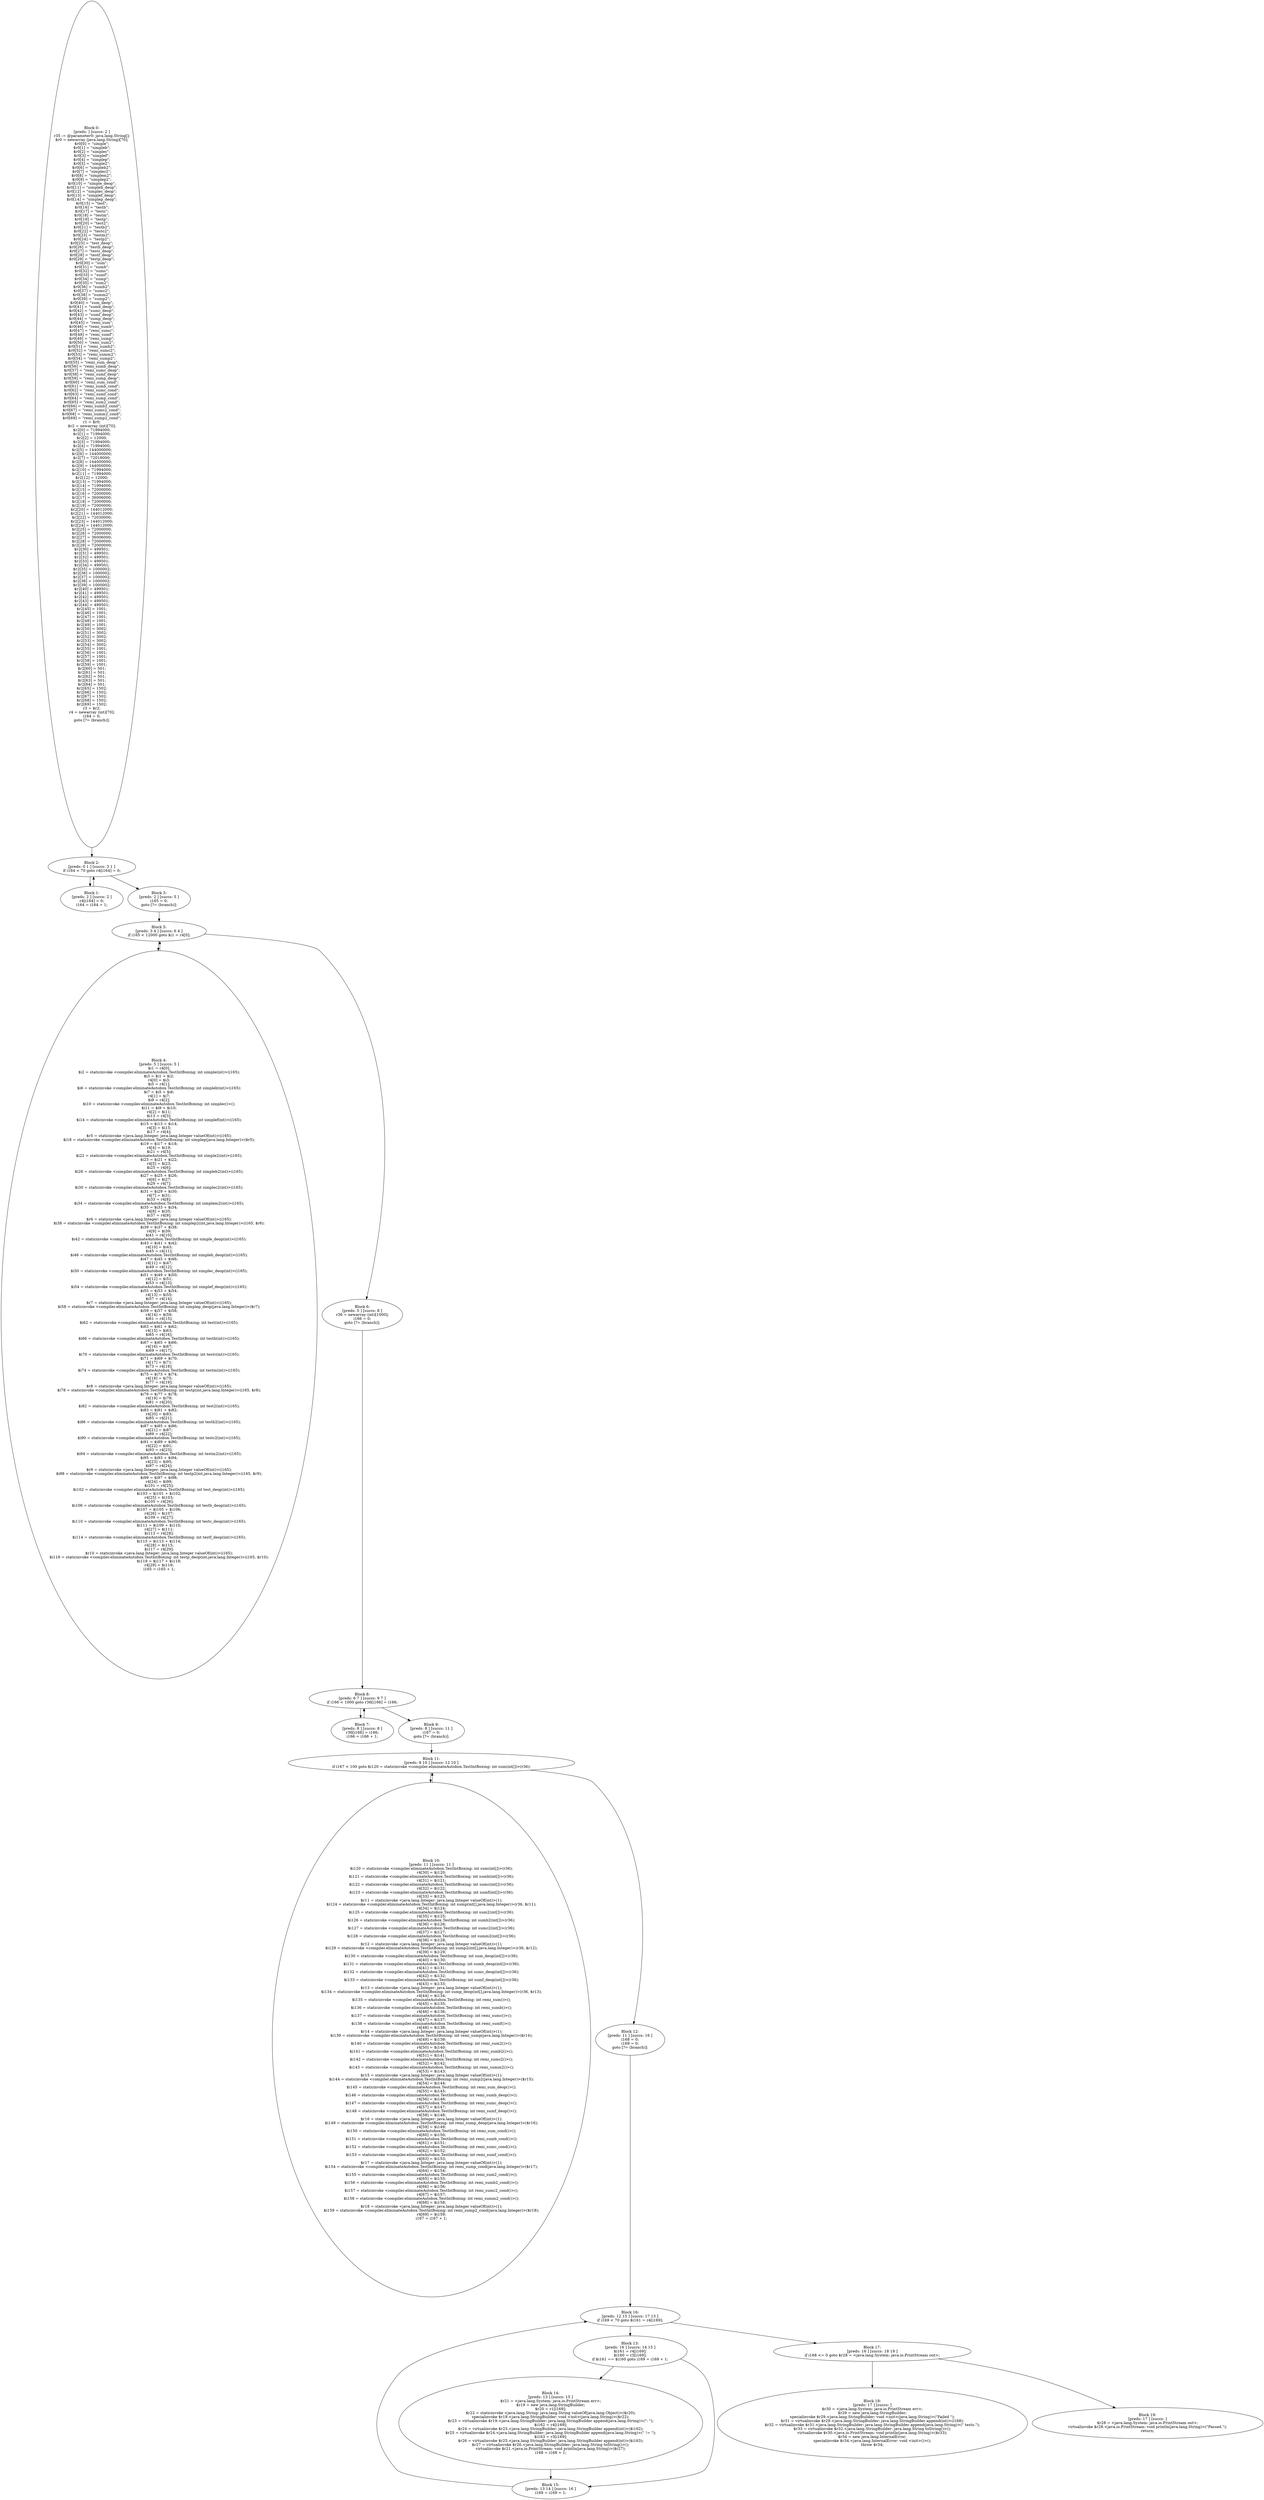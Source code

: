 digraph "unitGraph" {
    "Block 0:
[preds: ] [succs: 2 ]
r35 := @parameter0: java.lang.String[];
$r0 = newarray (java.lang.String)[70];
$r0[0] = \"simple\";
$r0[1] = \"simpleb\";
$r0[2] = \"simplec\";
$r0[3] = \"simplef\";
$r0[4] = \"simplep\";
$r0[5] = \"simple2\";
$r0[6] = \"simpleb2\";
$r0[7] = \"simplec2\";
$r0[8] = \"simplem2\";
$r0[9] = \"simplep2\";
$r0[10] = \"simple_deop\";
$r0[11] = \"simpleb_deop\";
$r0[12] = \"simplec_deop\";
$r0[13] = \"simplef_deop\";
$r0[14] = \"simplep_deop\";
$r0[15] = \"test\";
$r0[16] = \"testb\";
$r0[17] = \"testc\";
$r0[18] = \"testm\";
$r0[19] = \"testp\";
$r0[20] = \"test2\";
$r0[21] = \"testb2\";
$r0[22] = \"testc2\";
$r0[23] = \"testm2\";
$r0[24] = \"testp2\";
$r0[25] = \"test_deop\";
$r0[26] = \"testb_deop\";
$r0[27] = \"testc_deop\";
$r0[28] = \"testf_deop\";
$r0[29] = \"testp_deop\";
$r0[30] = \"sum\";
$r0[31] = \"sumb\";
$r0[32] = \"sumc\";
$r0[33] = \"sumf\";
$r0[34] = \"sump\";
$r0[35] = \"sum2\";
$r0[36] = \"sumb2\";
$r0[37] = \"sumc2\";
$r0[38] = \"summ2\";
$r0[39] = \"sump2\";
$r0[40] = \"sum_deop\";
$r0[41] = \"sumb_deop\";
$r0[42] = \"sumc_deop\";
$r0[43] = \"sumf_deop\";
$r0[44] = \"sump_deop\";
$r0[45] = \"remi_sum\";
$r0[46] = \"remi_sumb\";
$r0[47] = \"remi_sumc\";
$r0[48] = \"remi_sumf\";
$r0[49] = \"remi_sump\";
$r0[50] = \"remi_sum2\";
$r0[51] = \"remi_sumb2\";
$r0[52] = \"remi_sumc2\";
$r0[53] = \"remi_summ2\";
$r0[54] = \"remi_sump2\";
$r0[55] = \"remi_sum_deop\";
$r0[56] = \"remi_sumb_deop\";
$r0[57] = \"remi_sumc_deop\";
$r0[58] = \"remi_sumf_deop\";
$r0[59] = \"remi_sump_deop\";
$r0[60] = \"remi_sum_cond\";
$r0[61] = \"remi_sumb_cond\";
$r0[62] = \"remi_sumc_cond\";
$r0[63] = \"remi_sumf_cond\";
$r0[64] = \"remi_sump_cond\";
$r0[65] = \"remi_sum2_cond\";
$r0[66] = \"remi_sumb2_cond\";
$r0[67] = \"remi_sumc2_cond\";
$r0[68] = \"remi_summ2_cond\";
$r0[69] = \"remi_sump2_cond\";
r1 = $r0;
$r2 = newarray (int)[70];
$r2[0] = 71994000;
$r2[1] = 71994000;
$r2[2] = 12000;
$r2[3] = 71994000;
$r2[4] = 71994000;
$r2[5] = 144000000;
$r2[6] = 144000000;
$r2[7] = 72018000;
$r2[8] = 144000000;
$r2[9] = 144000000;
$r2[10] = 71994000;
$r2[11] = 71994000;
$r2[12] = 12000;
$r2[13] = 71994000;
$r2[14] = 71994000;
$r2[15] = 72000000;
$r2[16] = 72000000;
$r2[17] = 36006000;
$r2[18] = 72000000;
$r2[19] = 72000000;
$r2[20] = 144012000;
$r2[21] = 144012000;
$r2[22] = 72030000;
$r2[23] = 144012000;
$r2[24] = 144012000;
$r2[25] = 72000000;
$r2[26] = 72000000;
$r2[27] = 36006000;
$r2[28] = 72000000;
$r2[29] = 72000000;
$r2[30] = 499501;
$r2[31] = 499501;
$r2[32] = 499501;
$r2[33] = 499501;
$r2[34] = 499501;
$r2[35] = 1000002;
$r2[36] = 1000002;
$r2[37] = 1000002;
$r2[38] = 1000002;
$r2[39] = 1000002;
$r2[40] = 499501;
$r2[41] = 499501;
$r2[42] = 499501;
$r2[43] = 499501;
$r2[44] = 499501;
$r2[45] = 1001;
$r2[46] = 1001;
$r2[47] = 1001;
$r2[48] = 1001;
$r2[49] = 1001;
$r2[50] = 3002;
$r2[51] = 3002;
$r2[52] = 3002;
$r2[53] = 3002;
$r2[54] = 3002;
$r2[55] = 1001;
$r2[56] = 1001;
$r2[57] = 1001;
$r2[58] = 1001;
$r2[59] = 1001;
$r2[60] = 501;
$r2[61] = 501;
$r2[62] = 501;
$r2[63] = 501;
$r2[64] = 501;
$r2[65] = 1502;
$r2[66] = 1502;
$r2[67] = 1502;
$r2[68] = 1502;
$r2[69] = 1502;
r3 = $r2;
r4 = newarray (int)[70];
i164 = 0;
goto [?= (branch)];
"
    "Block 1:
[preds: 2 ] [succs: 2 ]
r4[i164] = 0;
i164 = i164 + 1;
"
    "Block 2:
[preds: 0 1 ] [succs: 3 1 ]
if i164 < 70 goto r4[i164] = 0;
"
    "Block 3:
[preds: 2 ] [succs: 5 ]
i165 = 0;
goto [?= (branch)];
"
    "Block 4:
[preds: 5 ] [succs: 5 ]
$i1 = r4[0];
$i2 = staticinvoke <compiler.eliminateAutobox.TestIntBoxing: int simple(int)>(i165);
$i3 = $i1 + $i2;
r4[0] = $i3;
$i5 = r4[1];
$i6 = staticinvoke <compiler.eliminateAutobox.TestIntBoxing: int simpleb(int)>(i165);
$i7 = $i5 + $i6;
r4[1] = $i7;
$i9 = r4[2];
$i10 = staticinvoke <compiler.eliminateAutobox.TestIntBoxing: int simplec()>();
$i11 = $i9 + $i10;
r4[2] = $i11;
$i13 = r4[3];
$i14 = staticinvoke <compiler.eliminateAutobox.TestIntBoxing: int simplef(int)>(i165);
$i15 = $i13 + $i14;
r4[3] = $i15;
$i17 = r4[4];
$r5 = staticinvoke <java.lang.Integer: java.lang.Integer valueOf(int)>(i165);
$i18 = staticinvoke <compiler.eliminateAutobox.TestIntBoxing: int simplep(java.lang.Integer)>($r5);
$i19 = $i17 + $i18;
r4[4] = $i19;
$i21 = r4[5];
$i22 = staticinvoke <compiler.eliminateAutobox.TestIntBoxing: int simple2(int)>(i165);
$i23 = $i21 + $i22;
r4[5] = $i23;
$i25 = r4[6];
$i26 = staticinvoke <compiler.eliminateAutobox.TestIntBoxing: int simpleb2(int)>(i165);
$i27 = $i25 + $i26;
r4[6] = $i27;
$i29 = r4[7];
$i30 = staticinvoke <compiler.eliminateAutobox.TestIntBoxing: int simplec2(int)>(i165);
$i31 = $i29 + $i30;
r4[7] = $i31;
$i33 = r4[8];
$i34 = staticinvoke <compiler.eliminateAutobox.TestIntBoxing: int simplem2(int)>(i165);
$i35 = $i33 + $i34;
r4[8] = $i35;
$i37 = r4[9];
$r6 = staticinvoke <java.lang.Integer: java.lang.Integer valueOf(int)>(i165);
$i38 = staticinvoke <compiler.eliminateAutobox.TestIntBoxing: int simplep2(int,java.lang.Integer)>(i165, $r6);
$i39 = $i37 + $i38;
r4[9] = $i39;
$i41 = r4[10];
$i42 = staticinvoke <compiler.eliminateAutobox.TestIntBoxing: int simple_deop(int)>(i165);
$i43 = $i41 + $i42;
r4[10] = $i43;
$i45 = r4[11];
$i46 = staticinvoke <compiler.eliminateAutobox.TestIntBoxing: int simpleb_deop(int)>(i165);
$i47 = $i45 + $i46;
r4[11] = $i47;
$i49 = r4[12];
$i50 = staticinvoke <compiler.eliminateAutobox.TestIntBoxing: int simplec_deop(int)>(i165);
$i51 = $i49 + $i50;
r4[12] = $i51;
$i53 = r4[13];
$i54 = staticinvoke <compiler.eliminateAutobox.TestIntBoxing: int simplef_deop(int)>(i165);
$i55 = $i53 + $i54;
r4[13] = $i55;
$i57 = r4[14];
$r7 = staticinvoke <java.lang.Integer: java.lang.Integer valueOf(int)>(i165);
$i58 = staticinvoke <compiler.eliminateAutobox.TestIntBoxing: int simplep_deop(java.lang.Integer)>($r7);
$i59 = $i57 + $i58;
r4[14] = $i59;
$i61 = r4[15];
$i62 = staticinvoke <compiler.eliminateAutobox.TestIntBoxing: int test(int)>(i165);
$i63 = $i61 + $i62;
r4[15] = $i63;
$i65 = r4[16];
$i66 = staticinvoke <compiler.eliminateAutobox.TestIntBoxing: int testb(int)>(i165);
$i67 = $i65 + $i66;
r4[16] = $i67;
$i69 = r4[17];
$i70 = staticinvoke <compiler.eliminateAutobox.TestIntBoxing: int testc(int)>(i165);
$i71 = $i69 + $i70;
r4[17] = $i71;
$i73 = r4[18];
$i74 = staticinvoke <compiler.eliminateAutobox.TestIntBoxing: int testm(int)>(i165);
$i75 = $i73 + $i74;
r4[18] = $i75;
$i77 = r4[19];
$r8 = staticinvoke <java.lang.Integer: java.lang.Integer valueOf(int)>(i165);
$i78 = staticinvoke <compiler.eliminateAutobox.TestIntBoxing: int testp(int,java.lang.Integer)>(i165, $r8);
$i79 = $i77 + $i78;
r4[19] = $i79;
$i81 = r4[20];
$i82 = staticinvoke <compiler.eliminateAutobox.TestIntBoxing: int test2(int)>(i165);
$i83 = $i81 + $i82;
r4[20] = $i83;
$i85 = r4[21];
$i86 = staticinvoke <compiler.eliminateAutobox.TestIntBoxing: int testb2(int)>(i165);
$i87 = $i85 + $i86;
r4[21] = $i87;
$i89 = r4[22];
$i90 = staticinvoke <compiler.eliminateAutobox.TestIntBoxing: int testc2(int)>(i165);
$i91 = $i89 + $i90;
r4[22] = $i91;
$i93 = r4[23];
$i94 = staticinvoke <compiler.eliminateAutobox.TestIntBoxing: int testm2(int)>(i165);
$i95 = $i93 + $i94;
r4[23] = $i95;
$i97 = r4[24];
$r9 = staticinvoke <java.lang.Integer: java.lang.Integer valueOf(int)>(i165);
$i98 = staticinvoke <compiler.eliminateAutobox.TestIntBoxing: int testp2(int,java.lang.Integer)>(i165, $r9);
$i99 = $i97 + $i98;
r4[24] = $i99;
$i101 = r4[25];
$i102 = staticinvoke <compiler.eliminateAutobox.TestIntBoxing: int test_deop(int)>(i165);
$i103 = $i101 + $i102;
r4[25] = $i103;
$i105 = r4[26];
$i106 = staticinvoke <compiler.eliminateAutobox.TestIntBoxing: int testb_deop(int)>(i165);
$i107 = $i105 + $i106;
r4[26] = $i107;
$i109 = r4[27];
$i110 = staticinvoke <compiler.eliminateAutobox.TestIntBoxing: int testc_deop(int)>(i165);
$i111 = $i109 + $i110;
r4[27] = $i111;
$i113 = r4[28];
$i114 = staticinvoke <compiler.eliminateAutobox.TestIntBoxing: int testf_deop(int)>(i165);
$i115 = $i113 + $i114;
r4[28] = $i115;
$i117 = r4[29];
$r10 = staticinvoke <java.lang.Integer: java.lang.Integer valueOf(int)>(i165);
$i118 = staticinvoke <compiler.eliminateAutobox.TestIntBoxing: int testp_deop(int,java.lang.Integer)>(i165, $r10);
$i119 = $i117 + $i118;
r4[29] = $i119;
i165 = i165 + 1;
"
    "Block 5:
[preds: 3 4 ] [succs: 6 4 ]
if i165 < 12000 goto $i1 = r4[0];
"
    "Block 6:
[preds: 5 ] [succs: 8 ]
r36 = newarray (int)[1000];
i166 = 0;
goto [?= (branch)];
"
    "Block 7:
[preds: 8 ] [succs: 8 ]
r36[i166] = i166;
i166 = i166 + 1;
"
    "Block 8:
[preds: 6 7 ] [succs: 9 7 ]
if i166 < 1000 goto r36[i166] = i166;
"
    "Block 9:
[preds: 8 ] [succs: 11 ]
i167 = 0;
goto [?= (branch)];
"
    "Block 10:
[preds: 11 ] [succs: 11 ]
$i120 = staticinvoke <compiler.eliminateAutobox.TestIntBoxing: int sum(int[])>(r36);
r4[30] = $i120;
$i121 = staticinvoke <compiler.eliminateAutobox.TestIntBoxing: int sumb(int[])>(r36);
r4[31] = $i121;
$i122 = staticinvoke <compiler.eliminateAutobox.TestIntBoxing: int sumc(int[])>(r36);
r4[32] = $i122;
$i123 = staticinvoke <compiler.eliminateAutobox.TestIntBoxing: int sumf(int[])>(r36);
r4[33] = $i123;
$r11 = staticinvoke <java.lang.Integer: java.lang.Integer valueOf(int)>(1);
$i124 = staticinvoke <compiler.eliminateAutobox.TestIntBoxing: int sump(int[],java.lang.Integer)>(r36, $r11);
r4[34] = $i124;
$i125 = staticinvoke <compiler.eliminateAutobox.TestIntBoxing: int sum2(int[])>(r36);
r4[35] = $i125;
$i126 = staticinvoke <compiler.eliminateAutobox.TestIntBoxing: int sumb2(int[])>(r36);
r4[36] = $i126;
$i127 = staticinvoke <compiler.eliminateAutobox.TestIntBoxing: int sumc2(int[])>(r36);
r4[37] = $i127;
$i128 = staticinvoke <compiler.eliminateAutobox.TestIntBoxing: int summ2(int[])>(r36);
r4[38] = $i128;
$r12 = staticinvoke <java.lang.Integer: java.lang.Integer valueOf(int)>(1);
$i129 = staticinvoke <compiler.eliminateAutobox.TestIntBoxing: int sump2(int[],java.lang.Integer)>(r36, $r12);
r4[39] = $i129;
$i130 = staticinvoke <compiler.eliminateAutobox.TestIntBoxing: int sum_deop(int[])>(r36);
r4[40] = $i130;
$i131 = staticinvoke <compiler.eliminateAutobox.TestIntBoxing: int sumb_deop(int[])>(r36);
r4[41] = $i131;
$i132 = staticinvoke <compiler.eliminateAutobox.TestIntBoxing: int sumc_deop(int[])>(r36);
r4[42] = $i132;
$i133 = staticinvoke <compiler.eliminateAutobox.TestIntBoxing: int sumf_deop(int[])>(r36);
r4[43] = $i133;
$r13 = staticinvoke <java.lang.Integer: java.lang.Integer valueOf(int)>(1);
$i134 = staticinvoke <compiler.eliminateAutobox.TestIntBoxing: int sump_deop(int[],java.lang.Integer)>(r36, $r13);
r4[44] = $i134;
$i135 = staticinvoke <compiler.eliminateAutobox.TestIntBoxing: int remi_sum()>();
r4[45] = $i135;
$i136 = staticinvoke <compiler.eliminateAutobox.TestIntBoxing: int remi_sumb()>();
r4[46] = $i136;
$i137 = staticinvoke <compiler.eliminateAutobox.TestIntBoxing: int remi_sumc()>();
r4[47] = $i137;
$i138 = staticinvoke <compiler.eliminateAutobox.TestIntBoxing: int remi_sumf()>();
r4[48] = $i138;
$r14 = staticinvoke <java.lang.Integer: java.lang.Integer valueOf(int)>(1);
$i139 = staticinvoke <compiler.eliminateAutobox.TestIntBoxing: int remi_sump(java.lang.Integer)>($r14);
r4[49] = $i139;
$i140 = staticinvoke <compiler.eliminateAutobox.TestIntBoxing: int remi_sum2()>();
r4[50] = $i140;
$i141 = staticinvoke <compiler.eliminateAutobox.TestIntBoxing: int remi_sumb2()>();
r4[51] = $i141;
$i142 = staticinvoke <compiler.eliminateAutobox.TestIntBoxing: int remi_sumc2()>();
r4[52] = $i142;
$i143 = staticinvoke <compiler.eliminateAutobox.TestIntBoxing: int remi_summ2()>();
r4[53] = $i143;
$r15 = staticinvoke <java.lang.Integer: java.lang.Integer valueOf(int)>(1);
$i144 = staticinvoke <compiler.eliminateAutobox.TestIntBoxing: int remi_sump2(java.lang.Integer)>($r15);
r4[54] = $i144;
$i145 = staticinvoke <compiler.eliminateAutobox.TestIntBoxing: int remi_sum_deop()>();
r4[55] = $i145;
$i146 = staticinvoke <compiler.eliminateAutobox.TestIntBoxing: int remi_sumb_deop()>();
r4[56] = $i146;
$i147 = staticinvoke <compiler.eliminateAutobox.TestIntBoxing: int remi_sumc_deop()>();
r4[57] = $i147;
$i148 = staticinvoke <compiler.eliminateAutobox.TestIntBoxing: int remi_sumf_deop()>();
r4[58] = $i148;
$r16 = staticinvoke <java.lang.Integer: java.lang.Integer valueOf(int)>(1);
$i149 = staticinvoke <compiler.eliminateAutobox.TestIntBoxing: int remi_sump_deop(java.lang.Integer)>($r16);
r4[59] = $i149;
$i150 = staticinvoke <compiler.eliminateAutobox.TestIntBoxing: int remi_sum_cond()>();
r4[60] = $i150;
$i151 = staticinvoke <compiler.eliminateAutobox.TestIntBoxing: int remi_sumb_cond()>();
r4[61] = $i151;
$i152 = staticinvoke <compiler.eliminateAutobox.TestIntBoxing: int remi_sumc_cond()>();
r4[62] = $i152;
$i153 = staticinvoke <compiler.eliminateAutobox.TestIntBoxing: int remi_sumf_cond()>();
r4[63] = $i153;
$r17 = staticinvoke <java.lang.Integer: java.lang.Integer valueOf(int)>(1);
$i154 = staticinvoke <compiler.eliminateAutobox.TestIntBoxing: int remi_sump_cond(java.lang.Integer)>($r17);
r4[64] = $i154;
$i155 = staticinvoke <compiler.eliminateAutobox.TestIntBoxing: int remi_sum2_cond()>();
r4[65] = $i155;
$i156 = staticinvoke <compiler.eliminateAutobox.TestIntBoxing: int remi_sumb2_cond()>();
r4[66] = $i156;
$i157 = staticinvoke <compiler.eliminateAutobox.TestIntBoxing: int remi_sumc2_cond()>();
r4[67] = $i157;
$i158 = staticinvoke <compiler.eliminateAutobox.TestIntBoxing: int remi_summ2_cond()>();
r4[68] = $i158;
$r18 = staticinvoke <java.lang.Integer: java.lang.Integer valueOf(int)>(1);
$i159 = staticinvoke <compiler.eliminateAutobox.TestIntBoxing: int remi_sump2_cond(java.lang.Integer)>($r18);
r4[69] = $i159;
i167 = i167 + 1;
"
    "Block 11:
[preds: 9 10 ] [succs: 12 10 ]
if i167 < 100 goto $i120 = staticinvoke <compiler.eliminateAutobox.TestIntBoxing: int sum(int[])>(r36);
"
    "Block 12:
[preds: 11 ] [succs: 16 ]
i168 = 0;
i169 = 0;
goto [?= (branch)];
"
    "Block 13:
[preds: 16 ] [succs: 14 15 ]
$i161 = r4[i169];
$i160 = r3[i169];
if $i161 == $i160 goto i169 = i169 + 1;
"
    "Block 14:
[preds: 13 ] [succs: 15 ]
$r21 = <java.lang.System: java.io.PrintStream err>;
$r19 = new java.lang.StringBuilder;
$r20 = r1[i169];
$r22 = staticinvoke <java.lang.String: java.lang.String valueOf(java.lang.Object)>($r20);
specialinvoke $r19.<java.lang.StringBuilder: void <init>(java.lang.String)>($r22);
$r23 = virtualinvoke $r19.<java.lang.StringBuilder: java.lang.StringBuilder append(java.lang.String)>(\": \");
$i162 = r4[i169];
$r24 = virtualinvoke $r23.<java.lang.StringBuilder: java.lang.StringBuilder append(int)>($i162);
$r25 = virtualinvoke $r24.<java.lang.StringBuilder: java.lang.StringBuilder append(java.lang.String)>(\" != \");
$i163 = r3[i169];
$r26 = virtualinvoke $r25.<java.lang.StringBuilder: java.lang.StringBuilder append(int)>($i163);
$r27 = virtualinvoke $r26.<java.lang.StringBuilder: java.lang.String toString()>();
virtualinvoke $r21.<java.io.PrintStream: void println(java.lang.String)>($r27);
i168 = i168 + 1;
"
    "Block 15:
[preds: 13 14 ] [succs: 16 ]
i169 = i169 + 1;
"
    "Block 16:
[preds: 12 15 ] [succs: 17 13 ]
if i169 < 70 goto $i161 = r4[i169];
"
    "Block 17:
[preds: 16 ] [succs: 18 19 ]
if i168 <= 0 goto $r28 = <java.lang.System: java.io.PrintStream out>;
"
    "Block 18:
[preds: 17 ] [succs: ]
$r30 = <java.lang.System: java.io.PrintStream err>;
$r29 = new java.lang.StringBuilder;
specialinvoke $r29.<java.lang.StringBuilder: void <init>(java.lang.String)>(\"Failed \");
$r31 = virtualinvoke $r29.<java.lang.StringBuilder: java.lang.StringBuilder append(int)>(i168);
$r32 = virtualinvoke $r31.<java.lang.StringBuilder: java.lang.StringBuilder append(java.lang.String)>(\" tests.\");
$r33 = virtualinvoke $r32.<java.lang.StringBuilder: java.lang.String toString()>();
virtualinvoke $r30.<java.io.PrintStream: void println(java.lang.String)>($r33);
$r34 = new java.lang.InternalError;
specialinvoke $r34.<java.lang.InternalError: void <init>()>();
throw $r34;
"
    "Block 19:
[preds: 17 ] [succs: ]
$r28 = <java.lang.System: java.io.PrintStream out>;
virtualinvoke $r28.<java.io.PrintStream: void println(java.lang.String)>(\"Passed.\");
return;
"
    "Block 0:
[preds: ] [succs: 2 ]
r35 := @parameter0: java.lang.String[];
$r0 = newarray (java.lang.String)[70];
$r0[0] = \"simple\";
$r0[1] = \"simpleb\";
$r0[2] = \"simplec\";
$r0[3] = \"simplef\";
$r0[4] = \"simplep\";
$r0[5] = \"simple2\";
$r0[6] = \"simpleb2\";
$r0[7] = \"simplec2\";
$r0[8] = \"simplem2\";
$r0[9] = \"simplep2\";
$r0[10] = \"simple_deop\";
$r0[11] = \"simpleb_deop\";
$r0[12] = \"simplec_deop\";
$r0[13] = \"simplef_deop\";
$r0[14] = \"simplep_deop\";
$r0[15] = \"test\";
$r0[16] = \"testb\";
$r0[17] = \"testc\";
$r0[18] = \"testm\";
$r0[19] = \"testp\";
$r0[20] = \"test2\";
$r0[21] = \"testb2\";
$r0[22] = \"testc2\";
$r0[23] = \"testm2\";
$r0[24] = \"testp2\";
$r0[25] = \"test_deop\";
$r0[26] = \"testb_deop\";
$r0[27] = \"testc_deop\";
$r0[28] = \"testf_deop\";
$r0[29] = \"testp_deop\";
$r0[30] = \"sum\";
$r0[31] = \"sumb\";
$r0[32] = \"sumc\";
$r0[33] = \"sumf\";
$r0[34] = \"sump\";
$r0[35] = \"sum2\";
$r0[36] = \"sumb2\";
$r0[37] = \"sumc2\";
$r0[38] = \"summ2\";
$r0[39] = \"sump2\";
$r0[40] = \"sum_deop\";
$r0[41] = \"sumb_deop\";
$r0[42] = \"sumc_deop\";
$r0[43] = \"sumf_deop\";
$r0[44] = \"sump_deop\";
$r0[45] = \"remi_sum\";
$r0[46] = \"remi_sumb\";
$r0[47] = \"remi_sumc\";
$r0[48] = \"remi_sumf\";
$r0[49] = \"remi_sump\";
$r0[50] = \"remi_sum2\";
$r0[51] = \"remi_sumb2\";
$r0[52] = \"remi_sumc2\";
$r0[53] = \"remi_summ2\";
$r0[54] = \"remi_sump2\";
$r0[55] = \"remi_sum_deop\";
$r0[56] = \"remi_sumb_deop\";
$r0[57] = \"remi_sumc_deop\";
$r0[58] = \"remi_sumf_deop\";
$r0[59] = \"remi_sump_deop\";
$r0[60] = \"remi_sum_cond\";
$r0[61] = \"remi_sumb_cond\";
$r0[62] = \"remi_sumc_cond\";
$r0[63] = \"remi_sumf_cond\";
$r0[64] = \"remi_sump_cond\";
$r0[65] = \"remi_sum2_cond\";
$r0[66] = \"remi_sumb2_cond\";
$r0[67] = \"remi_sumc2_cond\";
$r0[68] = \"remi_summ2_cond\";
$r0[69] = \"remi_sump2_cond\";
r1 = $r0;
$r2 = newarray (int)[70];
$r2[0] = 71994000;
$r2[1] = 71994000;
$r2[2] = 12000;
$r2[3] = 71994000;
$r2[4] = 71994000;
$r2[5] = 144000000;
$r2[6] = 144000000;
$r2[7] = 72018000;
$r2[8] = 144000000;
$r2[9] = 144000000;
$r2[10] = 71994000;
$r2[11] = 71994000;
$r2[12] = 12000;
$r2[13] = 71994000;
$r2[14] = 71994000;
$r2[15] = 72000000;
$r2[16] = 72000000;
$r2[17] = 36006000;
$r2[18] = 72000000;
$r2[19] = 72000000;
$r2[20] = 144012000;
$r2[21] = 144012000;
$r2[22] = 72030000;
$r2[23] = 144012000;
$r2[24] = 144012000;
$r2[25] = 72000000;
$r2[26] = 72000000;
$r2[27] = 36006000;
$r2[28] = 72000000;
$r2[29] = 72000000;
$r2[30] = 499501;
$r2[31] = 499501;
$r2[32] = 499501;
$r2[33] = 499501;
$r2[34] = 499501;
$r2[35] = 1000002;
$r2[36] = 1000002;
$r2[37] = 1000002;
$r2[38] = 1000002;
$r2[39] = 1000002;
$r2[40] = 499501;
$r2[41] = 499501;
$r2[42] = 499501;
$r2[43] = 499501;
$r2[44] = 499501;
$r2[45] = 1001;
$r2[46] = 1001;
$r2[47] = 1001;
$r2[48] = 1001;
$r2[49] = 1001;
$r2[50] = 3002;
$r2[51] = 3002;
$r2[52] = 3002;
$r2[53] = 3002;
$r2[54] = 3002;
$r2[55] = 1001;
$r2[56] = 1001;
$r2[57] = 1001;
$r2[58] = 1001;
$r2[59] = 1001;
$r2[60] = 501;
$r2[61] = 501;
$r2[62] = 501;
$r2[63] = 501;
$r2[64] = 501;
$r2[65] = 1502;
$r2[66] = 1502;
$r2[67] = 1502;
$r2[68] = 1502;
$r2[69] = 1502;
r3 = $r2;
r4 = newarray (int)[70];
i164 = 0;
goto [?= (branch)];
"->"Block 2:
[preds: 0 1 ] [succs: 3 1 ]
if i164 < 70 goto r4[i164] = 0;
";
    "Block 1:
[preds: 2 ] [succs: 2 ]
r4[i164] = 0;
i164 = i164 + 1;
"->"Block 2:
[preds: 0 1 ] [succs: 3 1 ]
if i164 < 70 goto r4[i164] = 0;
";
    "Block 2:
[preds: 0 1 ] [succs: 3 1 ]
if i164 < 70 goto r4[i164] = 0;
"->"Block 3:
[preds: 2 ] [succs: 5 ]
i165 = 0;
goto [?= (branch)];
";
    "Block 2:
[preds: 0 1 ] [succs: 3 1 ]
if i164 < 70 goto r4[i164] = 0;
"->"Block 1:
[preds: 2 ] [succs: 2 ]
r4[i164] = 0;
i164 = i164 + 1;
";
    "Block 3:
[preds: 2 ] [succs: 5 ]
i165 = 0;
goto [?= (branch)];
"->"Block 5:
[preds: 3 4 ] [succs: 6 4 ]
if i165 < 12000 goto $i1 = r4[0];
";
    "Block 4:
[preds: 5 ] [succs: 5 ]
$i1 = r4[0];
$i2 = staticinvoke <compiler.eliminateAutobox.TestIntBoxing: int simple(int)>(i165);
$i3 = $i1 + $i2;
r4[0] = $i3;
$i5 = r4[1];
$i6 = staticinvoke <compiler.eliminateAutobox.TestIntBoxing: int simpleb(int)>(i165);
$i7 = $i5 + $i6;
r4[1] = $i7;
$i9 = r4[2];
$i10 = staticinvoke <compiler.eliminateAutobox.TestIntBoxing: int simplec()>();
$i11 = $i9 + $i10;
r4[2] = $i11;
$i13 = r4[3];
$i14 = staticinvoke <compiler.eliminateAutobox.TestIntBoxing: int simplef(int)>(i165);
$i15 = $i13 + $i14;
r4[3] = $i15;
$i17 = r4[4];
$r5 = staticinvoke <java.lang.Integer: java.lang.Integer valueOf(int)>(i165);
$i18 = staticinvoke <compiler.eliminateAutobox.TestIntBoxing: int simplep(java.lang.Integer)>($r5);
$i19 = $i17 + $i18;
r4[4] = $i19;
$i21 = r4[5];
$i22 = staticinvoke <compiler.eliminateAutobox.TestIntBoxing: int simple2(int)>(i165);
$i23 = $i21 + $i22;
r4[5] = $i23;
$i25 = r4[6];
$i26 = staticinvoke <compiler.eliminateAutobox.TestIntBoxing: int simpleb2(int)>(i165);
$i27 = $i25 + $i26;
r4[6] = $i27;
$i29 = r4[7];
$i30 = staticinvoke <compiler.eliminateAutobox.TestIntBoxing: int simplec2(int)>(i165);
$i31 = $i29 + $i30;
r4[7] = $i31;
$i33 = r4[8];
$i34 = staticinvoke <compiler.eliminateAutobox.TestIntBoxing: int simplem2(int)>(i165);
$i35 = $i33 + $i34;
r4[8] = $i35;
$i37 = r4[9];
$r6 = staticinvoke <java.lang.Integer: java.lang.Integer valueOf(int)>(i165);
$i38 = staticinvoke <compiler.eliminateAutobox.TestIntBoxing: int simplep2(int,java.lang.Integer)>(i165, $r6);
$i39 = $i37 + $i38;
r4[9] = $i39;
$i41 = r4[10];
$i42 = staticinvoke <compiler.eliminateAutobox.TestIntBoxing: int simple_deop(int)>(i165);
$i43 = $i41 + $i42;
r4[10] = $i43;
$i45 = r4[11];
$i46 = staticinvoke <compiler.eliminateAutobox.TestIntBoxing: int simpleb_deop(int)>(i165);
$i47 = $i45 + $i46;
r4[11] = $i47;
$i49 = r4[12];
$i50 = staticinvoke <compiler.eliminateAutobox.TestIntBoxing: int simplec_deop(int)>(i165);
$i51 = $i49 + $i50;
r4[12] = $i51;
$i53 = r4[13];
$i54 = staticinvoke <compiler.eliminateAutobox.TestIntBoxing: int simplef_deop(int)>(i165);
$i55 = $i53 + $i54;
r4[13] = $i55;
$i57 = r4[14];
$r7 = staticinvoke <java.lang.Integer: java.lang.Integer valueOf(int)>(i165);
$i58 = staticinvoke <compiler.eliminateAutobox.TestIntBoxing: int simplep_deop(java.lang.Integer)>($r7);
$i59 = $i57 + $i58;
r4[14] = $i59;
$i61 = r4[15];
$i62 = staticinvoke <compiler.eliminateAutobox.TestIntBoxing: int test(int)>(i165);
$i63 = $i61 + $i62;
r4[15] = $i63;
$i65 = r4[16];
$i66 = staticinvoke <compiler.eliminateAutobox.TestIntBoxing: int testb(int)>(i165);
$i67 = $i65 + $i66;
r4[16] = $i67;
$i69 = r4[17];
$i70 = staticinvoke <compiler.eliminateAutobox.TestIntBoxing: int testc(int)>(i165);
$i71 = $i69 + $i70;
r4[17] = $i71;
$i73 = r4[18];
$i74 = staticinvoke <compiler.eliminateAutobox.TestIntBoxing: int testm(int)>(i165);
$i75 = $i73 + $i74;
r4[18] = $i75;
$i77 = r4[19];
$r8 = staticinvoke <java.lang.Integer: java.lang.Integer valueOf(int)>(i165);
$i78 = staticinvoke <compiler.eliminateAutobox.TestIntBoxing: int testp(int,java.lang.Integer)>(i165, $r8);
$i79 = $i77 + $i78;
r4[19] = $i79;
$i81 = r4[20];
$i82 = staticinvoke <compiler.eliminateAutobox.TestIntBoxing: int test2(int)>(i165);
$i83 = $i81 + $i82;
r4[20] = $i83;
$i85 = r4[21];
$i86 = staticinvoke <compiler.eliminateAutobox.TestIntBoxing: int testb2(int)>(i165);
$i87 = $i85 + $i86;
r4[21] = $i87;
$i89 = r4[22];
$i90 = staticinvoke <compiler.eliminateAutobox.TestIntBoxing: int testc2(int)>(i165);
$i91 = $i89 + $i90;
r4[22] = $i91;
$i93 = r4[23];
$i94 = staticinvoke <compiler.eliminateAutobox.TestIntBoxing: int testm2(int)>(i165);
$i95 = $i93 + $i94;
r4[23] = $i95;
$i97 = r4[24];
$r9 = staticinvoke <java.lang.Integer: java.lang.Integer valueOf(int)>(i165);
$i98 = staticinvoke <compiler.eliminateAutobox.TestIntBoxing: int testp2(int,java.lang.Integer)>(i165, $r9);
$i99 = $i97 + $i98;
r4[24] = $i99;
$i101 = r4[25];
$i102 = staticinvoke <compiler.eliminateAutobox.TestIntBoxing: int test_deop(int)>(i165);
$i103 = $i101 + $i102;
r4[25] = $i103;
$i105 = r4[26];
$i106 = staticinvoke <compiler.eliminateAutobox.TestIntBoxing: int testb_deop(int)>(i165);
$i107 = $i105 + $i106;
r4[26] = $i107;
$i109 = r4[27];
$i110 = staticinvoke <compiler.eliminateAutobox.TestIntBoxing: int testc_deop(int)>(i165);
$i111 = $i109 + $i110;
r4[27] = $i111;
$i113 = r4[28];
$i114 = staticinvoke <compiler.eliminateAutobox.TestIntBoxing: int testf_deop(int)>(i165);
$i115 = $i113 + $i114;
r4[28] = $i115;
$i117 = r4[29];
$r10 = staticinvoke <java.lang.Integer: java.lang.Integer valueOf(int)>(i165);
$i118 = staticinvoke <compiler.eliminateAutobox.TestIntBoxing: int testp_deop(int,java.lang.Integer)>(i165, $r10);
$i119 = $i117 + $i118;
r4[29] = $i119;
i165 = i165 + 1;
"->"Block 5:
[preds: 3 4 ] [succs: 6 4 ]
if i165 < 12000 goto $i1 = r4[0];
";
    "Block 5:
[preds: 3 4 ] [succs: 6 4 ]
if i165 < 12000 goto $i1 = r4[0];
"->"Block 6:
[preds: 5 ] [succs: 8 ]
r36 = newarray (int)[1000];
i166 = 0;
goto [?= (branch)];
";
    "Block 5:
[preds: 3 4 ] [succs: 6 4 ]
if i165 < 12000 goto $i1 = r4[0];
"->"Block 4:
[preds: 5 ] [succs: 5 ]
$i1 = r4[0];
$i2 = staticinvoke <compiler.eliminateAutobox.TestIntBoxing: int simple(int)>(i165);
$i3 = $i1 + $i2;
r4[0] = $i3;
$i5 = r4[1];
$i6 = staticinvoke <compiler.eliminateAutobox.TestIntBoxing: int simpleb(int)>(i165);
$i7 = $i5 + $i6;
r4[1] = $i7;
$i9 = r4[2];
$i10 = staticinvoke <compiler.eliminateAutobox.TestIntBoxing: int simplec()>();
$i11 = $i9 + $i10;
r4[2] = $i11;
$i13 = r4[3];
$i14 = staticinvoke <compiler.eliminateAutobox.TestIntBoxing: int simplef(int)>(i165);
$i15 = $i13 + $i14;
r4[3] = $i15;
$i17 = r4[4];
$r5 = staticinvoke <java.lang.Integer: java.lang.Integer valueOf(int)>(i165);
$i18 = staticinvoke <compiler.eliminateAutobox.TestIntBoxing: int simplep(java.lang.Integer)>($r5);
$i19 = $i17 + $i18;
r4[4] = $i19;
$i21 = r4[5];
$i22 = staticinvoke <compiler.eliminateAutobox.TestIntBoxing: int simple2(int)>(i165);
$i23 = $i21 + $i22;
r4[5] = $i23;
$i25 = r4[6];
$i26 = staticinvoke <compiler.eliminateAutobox.TestIntBoxing: int simpleb2(int)>(i165);
$i27 = $i25 + $i26;
r4[6] = $i27;
$i29 = r4[7];
$i30 = staticinvoke <compiler.eliminateAutobox.TestIntBoxing: int simplec2(int)>(i165);
$i31 = $i29 + $i30;
r4[7] = $i31;
$i33 = r4[8];
$i34 = staticinvoke <compiler.eliminateAutobox.TestIntBoxing: int simplem2(int)>(i165);
$i35 = $i33 + $i34;
r4[8] = $i35;
$i37 = r4[9];
$r6 = staticinvoke <java.lang.Integer: java.lang.Integer valueOf(int)>(i165);
$i38 = staticinvoke <compiler.eliminateAutobox.TestIntBoxing: int simplep2(int,java.lang.Integer)>(i165, $r6);
$i39 = $i37 + $i38;
r4[9] = $i39;
$i41 = r4[10];
$i42 = staticinvoke <compiler.eliminateAutobox.TestIntBoxing: int simple_deop(int)>(i165);
$i43 = $i41 + $i42;
r4[10] = $i43;
$i45 = r4[11];
$i46 = staticinvoke <compiler.eliminateAutobox.TestIntBoxing: int simpleb_deop(int)>(i165);
$i47 = $i45 + $i46;
r4[11] = $i47;
$i49 = r4[12];
$i50 = staticinvoke <compiler.eliminateAutobox.TestIntBoxing: int simplec_deop(int)>(i165);
$i51 = $i49 + $i50;
r4[12] = $i51;
$i53 = r4[13];
$i54 = staticinvoke <compiler.eliminateAutobox.TestIntBoxing: int simplef_deop(int)>(i165);
$i55 = $i53 + $i54;
r4[13] = $i55;
$i57 = r4[14];
$r7 = staticinvoke <java.lang.Integer: java.lang.Integer valueOf(int)>(i165);
$i58 = staticinvoke <compiler.eliminateAutobox.TestIntBoxing: int simplep_deop(java.lang.Integer)>($r7);
$i59 = $i57 + $i58;
r4[14] = $i59;
$i61 = r4[15];
$i62 = staticinvoke <compiler.eliminateAutobox.TestIntBoxing: int test(int)>(i165);
$i63 = $i61 + $i62;
r4[15] = $i63;
$i65 = r4[16];
$i66 = staticinvoke <compiler.eliminateAutobox.TestIntBoxing: int testb(int)>(i165);
$i67 = $i65 + $i66;
r4[16] = $i67;
$i69 = r4[17];
$i70 = staticinvoke <compiler.eliminateAutobox.TestIntBoxing: int testc(int)>(i165);
$i71 = $i69 + $i70;
r4[17] = $i71;
$i73 = r4[18];
$i74 = staticinvoke <compiler.eliminateAutobox.TestIntBoxing: int testm(int)>(i165);
$i75 = $i73 + $i74;
r4[18] = $i75;
$i77 = r4[19];
$r8 = staticinvoke <java.lang.Integer: java.lang.Integer valueOf(int)>(i165);
$i78 = staticinvoke <compiler.eliminateAutobox.TestIntBoxing: int testp(int,java.lang.Integer)>(i165, $r8);
$i79 = $i77 + $i78;
r4[19] = $i79;
$i81 = r4[20];
$i82 = staticinvoke <compiler.eliminateAutobox.TestIntBoxing: int test2(int)>(i165);
$i83 = $i81 + $i82;
r4[20] = $i83;
$i85 = r4[21];
$i86 = staticinvoke <compiler.eliminateAutobox.TestIntBoxing: int testb2(int)>(i165);
$i87 = $i85 + $i86;
r4[21] = $i87;
$i89 = r4[22];
$i90 = staticinvoke <compiler.eliminateAutobox.TestIntBoxing: int testc2(int)>(i165);
$i91 = $i89 + $i90;
r4[22] = $i91;
$i93 = r4[23];
$i94 = staticinvoke <compiler.eliminateAutobox.TestIntBoxing: int testm2(int)>(i165);
$i95 = $i93 + $i94;
r4[23] = $i95;
$i97 = r4[24];
$r9 = staticinvoke <java.lang.Integer: java.lang.Integer valueOf(int)>(i165);
$i98 = staticinvoke <compiler.eliminateAutobox.TestIntBoxing: int testp2(int,java.lang.Integer)>(i165, $r9);
$i99 = $i97 + $i98;
r4[24] = $i99;
$i101 = r4[25];
$i102 = staticinvoke <compiler.eliminateAutobox.TestIntBoxing: int test_deop(int)>(i165);
$i103 = $i101 + $i102;
r4[25] = $i103;
$i105 = r4[26];
$i106 = staticinvoke <compiler.eliminateAutobox.TestIntBoxing: int testb_deop(int)>(i165);
$i107 = $i105 + $i106;
r4[26] = $i107;
$i109 = r4[27];
$i110 = staticinvoke <compiler.eliminateAutobox.TestIntBoxing: int testc_deop(int)>(i165);
$i111 = $i109 + $i110;
r4[27] = $i111;
$i113 = r4[28];
$i114 = staticinvoke <compiler.eliminateAutobox.TestIntBoxing: int testf_deop(int)>(i165);
$i115 = $i113 + $i114;
r4[28] = $i115;
$i117 = r4[29];
$r10 = staticinvoke <java.lang.Integer: java.lang.Integer valueOf(int)>(i165);
$i118 = staticinvoke <compiler.eliminateAutobox.TestIntBoxing: int testp_deop(int,java.lang.Integer)>(i165, $r10);
$i119 = $i117 + $i118;
r4[29] = $i119;
i165 = i165 + 1;
";
    "Block 6:
[preds: 5 ] [succs: 8 ]
r36 = newarray (int)[1000];
i166 = 0;
goto [?= (branch)];
"->"Block 8:
[preds: 6 7 ] [succs: 9 7 ]
if i166 < 1000 goto r36[i166] = i166;
";
    "Block 7:
[preds: 8 ] [succs: 8 ]
r36[i166] = i166;
i166 = i166 + 1;
"->"Block 8:
[preds: 6 7 ] [succs: 9 7 ]
if i166 < 1000 goto r36[i166] = i166;
";
    "Block 8:
[preds: 6 7 ] [succs: 9 7 ]
if i166 < 1000 goto r36[i166] = i166;
"->"Block 9:
[preds: 8 ] [succs: 11 ]
i167 = 0;
goto [?= (branch)];
";
    "Block 8:
[preds: 6 7 ] [succs: 9 7 ]
if i166 < 1000 goto r36[i166] = i166;
"->"Block 7:
[preds: 8 ] [succs: 8 ]
r36[i166] = i166;
i166 = i166 + 1;
";
    "Block 9:
[preds: 8 ] [succs: 11 ]
i167 = 0;
goto [?= (branch)];
"->"Block 11:
[preds: 9 10 ] [succs: 12 10 ]
if i167 < 100 goto $i120 = staticinvoke <compiler.eliminateAutobox.TestIntBoxing: int sum(int[])>(r36);
";
    "Block 10:
[preds: 11 ] [succs: 11 ]
$i120 = staticinvoke <compiler.eliminateAutobox.TestIntBoxing: int sum(int[])>(r36);
r4[30] = $i120;
$i121 = staticinvoke <compiler.eliminateAutobox.TestIntBoxing: int sumb(int[])>(r36);
r4[31] = $i121;
$i122 = staticinvoke <compiler.eliminateAutobox.TestIntBoxing: int sumc(int[])>(r36);
r4[32] = $i122;
$i123 = staticinvoke <compiler.eliminateAutobox.TestIntBoxing: int sumf(int[])>(r36);
r4[33] = $i123;
$r11 = staticinvoke <java.lang.Integer: java.lang.Integer valueOf(int)>(1);
$i124 = staticinvoke <compiler.eliminateAutobox.TestIntBoxing: int sump(int[],java.lang.Integer)>(r36, $r11);
r4[34] = $i124;
$i125 = staticinvoke <compiler.eliminateAutobox.TestIntBoxing: int sum2(int[])>(r36);
r4[35] = $i125;
$i126 = staticinvoke <compiler.eliminateAutobox.TestIntBoxing: int sumb2(int[])>(r36);
r4[36] = $i126;
$i127 = staticinvoke <compiler.eliminateAutobox.TestIntBoxing: int sumc2(int[])>(r36);
r4[37] = $i127;
$i128 = staticinvoke <compiler.eliminateAutobox.TestIntBoxing: int summ2(int[])>(r36);
r4[38] = $i128;
$r12 = staticinvoke <java.lang.Integer: java.lang.Integer valueOf(int)>(1);
$i129 = staticinvoke <compiler.eliminateAutobox.TestIntBoxing: int sump2(int[],java.lang.Integer)>(r36, $r12);
r4[39] = $i129;
$i130 = staticinvoke <compiler.eliminateAutobox.TestIntBoxing: int sum_deop(int[])>(r36);
r4[40] = $i130;
$i131 = staticinvoke <compiler.eliminateAutobox.TestIntBoxing: int sumb_deop(int[])>(r36);
r4[41] = $i131;
$i132 = staticinvoke <compiler.eliminateAutobox.TestIntBoxing: int sumc_deop(int[])>(r36);
r4[42] = $i132;
$i133 = staticinvoke <compiler.eliminateAutobox.TestIntBoxing: int sumf_deop(int[])>(r36);
r4[43] = $i133;
$r13 = staticinvoke <java.lang.Integer: java.lang.Integer valueOf(int)>(1);
$i134 = staticinvoke <compiler.eliminateAutobox.TestIntBoxing: int sump_deop(int[],java.lang.Integer)>(r36, $r13);
r4[44] = $i134;
$i135 = staticinvoke <compiler.eliminateAutobox.TestIntBoxing: int remi_sum()>();
r4[45] = $i135;
$i136 = staticinvoke <compiler.eliminateAutobox.TestIntBoxing: int remi_sumb()>();
r4[46] = $i136;
$i137 = staticinvoke <compiler.eliminateAutobox.TestIntBoxing: int remi_sumc()>();
r4[47] = $i137;
$i138 = staticinvoke <compiler.eliminateAutobox.TestIntBoxing: int remi_sumf()>();
r4[48] = $i138;
$r14 = staticinvoke <java.lang.Integer: java.lang.Integer valueOf(int)>(1);
$i139 = staticinvoke <compiler.eliminateAutobox.TestIntBoxing: int remi_sump(java.lang.Integer)>($r14);
r4[49] = $i139;
$i140 = staticinvoke <compiler.eliminateAutobox.TestIntBoxing: int remi_sum2()>();
r4[50] = $i140;
$i141 = staticinvoke <compiler.eliminateAutobox.TestIntBoxing: int remi_sumb2()>();
r4[51] = $i141;
$i142 = staticinvoke <compiler.eliminateAutobox.TestIntBoxing: int remi_sumc2()>();
r4[52] = $i142;
$i143 = staticinvoke <compiler.eliminateAutobox.TestIntBoxing: int remi_summ2()>();
r4[53] = $i143;
$r15 = staticinvoke <java.lang.Integer: java.lang.Integer valueOf(int)>(1);
$i144 = staticinvoke <compiler.eliminateAutobox.TestIntBoxing: int remi_sump2(java.lang.Integer)>($r15);
r4[54] = $i144;
$i145 = staticinvoke <compiler.eliminateAutobox.TestIntBoxing: int remi_sum_deop()>();
r4[55] = $i145;
$i146 = staticinvoke <compiler.eliminateAutobox.TestIntBoxing: int remi_sumb_deop()>();
r4[56] = $i146;
$i147 = staticinvoke <compiler.eliminateAutobox.TestIntBoxing: int remi_sumc_deop()>();
r4[57] = $i147;
$i148 = staticinvoke <compiler.eliminateAutobox.TestIntBoxing: int remi_sumf_deop()>();
r4[58] = $i148;
$r16 = staticinvoke <java.lang.Integer: java.lang.Integer valueOf(int)>(1);
$i149 = staticinvoke <compiler.eliminateAutobox.TestIntBoxing: int remi_sump_deop(java.lang.Integer)>($r16);
r4[59] = $i149;
$i150 = staticinvoke <compiler.eliminateAutobox.TestIntBoxing: int remi_sum_cond()>();
r4[60] = $i150;
$i151 = staticinvoke <compiler.eliminateAutobox.TestIntBoxing: int remi_sumb_cond()>();
r4[61] = $i151;
$i152 = staticinvoke <compiler.eliminateAutobox.TestIntBoxing: int remi_sumc_cond()>();
r4[62] = $i152;
$i153 = staticinvoke <compiler.eliminateAutobox.TestIntBoxing: int remi_sumf_cond()>();
r4[63] = $i153;
$r17 = staticinvoke <java.lang.Integer: java.lang.Integer valueOf(int)>(1);
$i154 = staticinvoke <compiler.eliminateAutobox.TestIntBoxing: int remi_sump_cond(java.lang.Integer)>($r17);
r4[64] = $i154;
$i155 = staticinvoke <compiler.eliminateAutobox.TestIntBoxing: int remi_sum2_cond()>();
r4[65] = $i155;
$i156 = staticinvoke <compiler.eliminateAutobox.TestIntBoxing: int remi_sumb2_cond()>();
r4[66] = $i156;
$i157 = staticinvoke <compiler.eliminateAutobox.TestIntBoxing: int remi_sumc2_cond()>();
r4[67] = $i157;
$i158 = staticinvoke <compiler.eliminateAutobox.TestIntBoxing: int remi_summ2_cond()>();
r4[68] = $i158;
$r18 = staticinvoke <java.lang.Integer: java.lang.Integer valueOf(int)>(1);
$i159 = staticinvoke <compiler.eliminateAutobox.TestIntBoxing: int remi_sump2_cond(java.lang.Integer)>($r18);
r4[69] = $i159;
i167 = i167 + 1;
"->"Block 11:
[preds: 9 10 ] [succs: 12 10 ]
if i167 < 100 goto $i120 = staticinvoke <compiler.eliminateAutobox.TestIntBoxing: int sum(int[])>(r36);
";
    "Block 11:
[preds: 9 10 ] [succs: 12 10 ]
if i167 < 100 goto $i120 = staticinvoke <compiler.eliminateAutobox.TestIntBoxing: int sum(int[])>(r36);
"->"Block 12:
[preds: 11 ] [succs: 16 ]
i168 = 0;
i169 = 0;
goto [?= (branch)];
";
    "Block 11:
[preds: 9 10 ] [succs: 12 10 ]
if i167 < 100 goto $i120 = staticinvoke <compiler.eliminateAutobox.TestIntBoxing: int sum(int[])>(r36);
"->"Block 10:
[preds: 11 ] [succs: 11 ]
$i120 = staticinvoke <compiler.eliminateAutobox.TestIntBoxing: int sum(int[])>(r36);
r4[30] = $i120;
$i121 = staticinvoke <compiler.eliminateAutobox.TestIntBoxing: int sumb(int[])>(r36);
r4[31] = $i121;
$i122 = staticinvoke <compiler.eliminateAutobox.TestIntBoxing: int sumc(int[])>(r36);
r4[32] = $i122;
$i123 = staticinvoke <compiler.eliminateAutobox.TestIntBoxing: int sumf(int[])>(r36);
r4[33] = $i123;
$r11 = staticinvoke <java.lang.Integer: java.lang.Integer valueOf(int)>(1);
$i124 = staticinvoke <compiler.eliminateAutobox.TestIntBoxing: int sump(int[],java.lang.Integer)>(r36, $r11);
r4[34] = $i124;
$i125 = staticinvoke <compiler.eliminateAutobox.TestIntBoxing: int sum2(int[])>(r36);
r4[35] = $i125;
$i126 = staticinvoke <compiler.eliminateAutobox.TestIntBoxing: int sumb2(int[])>(r36);
r4[36] = $i126;
$i127 = staticinvoke <compiler.eliminateAutobox.TestIntBoxing: int sumc2(int[])>(r36);
r4[37] = $i127;
$i128 = staticinvoke <compiler.eliminateAutobox.TestIntBoxing: int summ2(int[])>(r36);
r4[38] = $i128;
$r12 = staticinvoke <java.lang.Integer: java.lang.Integer valueOf(int)>(1);
$i129 = staticinvoke <compiler.eliminateAutobox.TestIntBoxing: int sump2(int[],java.lang.Integer)>(r36, $r12);
r4[39] = $i129;
$i130 = staticinvoke <compiler.eliminateAutobox.TestIntBoxing: int sum_deop(int[])>(r36);
r4[40] = $i130;
$i131 = staticinvoke <compiler.eliminateAutobox.TestIntBoxing: int sumb_deop(int[])>(r36);
r4[41] = $i131;
$i132 = staticinvoke <compiler.eliminateAutobox.TestIntBoxing: int sumc_deop(int[])>(r36);
r4[42] = $i132;
$i133 = staticinvoke <compiler.eliminateAutobox.TestIntBoxing: int sumf_deop(int[])>(r36);
r4[43] = $i133;
$r13 = staticinvoke <java.lang.Integer: java.lang.Integer valueOf(int)>(1);
$i134 = staticinvoke <compiler.eliminateAutobox.TestIntBoxing: int sump_deop(int[],java.lang.Integer)>(r36, $r13);
r4[44] = $i134;
$i135 = staticinvoke <compiler.eliminateAutobox.TestIntBoxing: int remi_sum()>();
r4[45] = $i135;
$i136 = staticinvoke <compiler.eliminateAutobox.TestIntBoxing: int remi_sumb()>();
r4[46] = $i136;
$i137 = staticinvoke <compiler.eliminateAutobox.TestIntBoxing: int remi_sumc()>();
r4[47] = $i137;
$i138 = staticinvoke <compiler.eliminateAutobox.TestIntBoxing: int remi_sumf()>();
r4[48] = $i138;
$r14 = staticinvoke <java.lang.Integer: java.lang.Integer valueOf(int)>(1);
$i139 = staticinvoke <compiler.eliminateAutobox.TestIntBoxing: int remi_sump(java.lang.Integer)>($r14);
r4[49] = $i139;
$i140 = staticinvoke <compiler.eliminateAutobox.TestIntBoxing: int remi_sum2()>();
r4[50] = $i140;
$i141 = staticinvoke <compiler.eliminateAutobox.TestIntBoxing: int remi_sumb2()>();
r4[51] = $i141;
$i142 = staticinvoke <compiler.eliminateAutobox.TestIntBoxing: int remi_sumc2()>();
r4[52] = $i142;
$i143 = staticinvoke <compiler.eliminateAutobox.TestIntBoxing: int remi_summ2()>();
r4[53] = $i143;
$r15 = staticinvoke <java.lang.Integer: java.lang.Integer valueOf(int)>(1);
$i144 = staticinvoke <compiler.eliminateAutobox.TestIntBoxing: int remi_sump2(java.lang.Integer)>($r15);
r4[54] = $i144;
$i145 = staticinvoke <compiler.eliminateAutobox.TestIntBoxing: int remi_sum_deop()>();
r4[55] = $i145;
$i146 = staticinvoke <compiler.eliminateAutobox.TestIntBoxing: int remi_sumb_deop()>();
r4[56] = $i146;
$i147 = staticinvoke <compiler.eliminateAutobox.TestIntBoxing: int remi_sumc_deop()>();
r4[57] = $i147;
$i148 = staticinvoke <compiler.eliminateAutobox.TestIntBoxing: int remi_sumf_deop()>();
r4[58] = $i148;
$r16 = staticinvoke <java.lang.Integer: java.lang.Integer valueOf(int)>(1);
$i149 = staticinvoke <compiler.eliminateAutobox.TestIntBoxing: int remi_sump_deop(java.lang.Integer)>($r16);
r4[59] = $i149;
$i150 = staticinvoke <compiler.eliminateAutobox.TestIntBoxing: int remi_sum_cond()>();
r4[60] = $i150;
$i151 = staticinvoke <compiler.eliminateAutobox.TestIntBoxing: int remi_sumb_cond()>();
r4[61] = $i151;
$i152 = staticinvoke <compiler.eliminateAutobox.TestIntBoxing: int remi_sumc_cond()>();
r4[62] = $i152;
$i153 = staticinvoke <compiler.eliminateAutobox.TestIntBoxing: int remi_sumf_cond()>();
r4[63] = $i153;
$r17 = staticinvoke <java.lang.Integer: java.lang.Integer valueOf(int)>(1);
$i154 = staticinvoke <compiler.eliminateAutobox.TestIntBoxing: int remi_sump_cond(java.lang.Integer)>($r17);
r4[64] = $i154;
$i155 = staticinvoke <compiler.eliminateAutobox.TestIntBoxing: int remi_sum2_cond()>();
r4[65] = $i155;
$i156 = staticinvoke <compiler.eliminateAutobox.TestIntBoxing: int remi_sumb2_cond()>();
r4[66] = $i156;
$i157 = staticinvoke <compiler.eliminateAutobox.TestIntBoxing: int remi_sumc2_cond()>();
r4[67] = $i157;
$i158 = staticinvoke <compiler.eliminateAutobox.TestIntBoxing: int remi_summ2_cond()>();
r4[68] = $i158;
$r18 = staticinvoke <java.lang.Integer: java.lang.Integer valueOf(int)>(1);
$i159 = staticinvoke <compiler.eliminateAutobox.TestIntBoxing: int remi_sump2_cond(java.lang.Integer)>($r18);
r4[69] = $i159;
i167 = i167 + 1;
";
    "Block 12:
[preds: 11 ] [succs: 16 ]
i168 = 0;
i169 = 0;
goto [?= (branch)];
"->"Block 16:
[preds: 12 15 ] [succs: 17 13 ]
if i169 < 70 goto $i161 = r4[i169];
";
    "Block 13:
[preds: 16 ] [succs: 14 15 ]
$i161 = r4[i169];
$i160 = r3[i169];
if $i161 == $i160 goto i169 = i169 + 1;
"->"Block 14:
[preds: 13 ] [succs: 15 ]
$r21 = <java.lang.System: java.io.PrintStream err>;
$r19 = new java.lang.StringBuilder;
$r20 = r1[i169];
$r22 = staticinvoke <java.lang.String: java.lang.String valueOf(java.lang.Object)>($r20);
specialinvoke $r19.<java.lang.StringBuilder: void <init>(java.lang.String)>($r22);
$r23 = virtualinvoke $r19.<java.lang.StringBuilder: java.lang.StringBuilder append(java.lang.String)>(\": \");
$i162 = r4[i169];
$r24 = virtualinvoke $r23.<java.lang.StringBuilder: java.lang.StringBuilder append(int)>($i162);
$r25 = virtualinvoke $r24.<java.lang.StringBuilder: java.lang.StringBuilder append(java.lang.String)>(\" != \");
$i163 = r3[i169];
$r26 = virtualinvoke $r25.<java.lang.StringBuilder: java.lang.StringBuilder append(int)>($i163);
$r27 = virtualinvoke $r26.<java.lang.StringBuilder: java.lang.String toString()>();
virtualinvoke $r21.<java.io.PrintStream: void println(java.lang.String)>($r27);
i168 = i168 + 1;
";
    "Block 13:
[preds: 16 ] [succs: 14 15 ]
$i161 = r4[i169];
$i160 = r3[i169];
if $i161 == $i160 goto i169 = i169 + 1;
"->"Block 15:
[preds: 13 14 ] [succs: 16 ]
i169 = i169 + 1;
";
    "Block 14:
[preds: 13 ] [succs: 15 ]
$r21 = <java.lang.System: java.io.PrintStream err>;
$r19 = new java.lang.StringBuilder;
$r20 = r1[i169];
$r22 = staticinvoke <java.lang.String: java.lang.String valueOf(java.lang.Object)>($r20);
specialinvoke $r19.<java.lang.StringBuilder: void <init>(java.lang.String)>($r22);
$r23 = virtualinvoke $r19.<java.lang.StringBuilder: java.lang.StringBuilder append(java.lang.String)>(\": \");
$i162 = r4[i169];
$r24 = virtualinvoke $r23.<java.lang.StringBuilder: java.lang.StringBuilder append(int)>($i162);
$r25 = virtualinvoke $r24.<java.lang.StringBuilder: java.lang.StringBuilder append(java.lang.String)>(\" != \");
$i163 = r3[i169];
$r26 = virtualinvoke $r25.<java.lang.StringBuilder: java.lang.StringBuilder append(int)>($i163);
$r27 = virtualinvoke $r26.<java.lang.StringBuilder: java.lang.String toString()>();
virtualinvoke $r21.<java.io.PrintStream: void println(java.lang.String)>($r27);
i168 = i168 + 1;
"->"Block 15:
[preds: 13 14 ] [succs: 16 ]
i169 = i169 + 1;
";
    "Block 15:
[preds: 13 14 ] [succs: 16 ]
i169 = i169 + 1;
"->"Block 16:
[preds: 12 15 ] [succs: 17 13 ]
if i169 < 70 goto $i161 = r4[i169];
";
    "Block 16:
[preds: 12 15 ] [succs: 17 13 ]
if i169 < 70 goto $i161 = r4[i169];
"->"Block 17:
[preds: 16 ] [succs: 18 19 ]
if i168 <= 0 goto $r28 = <java.lang.System: java.io.PrintStream out>;
";
    "Block 16:
[preds: 12 15 ] [succs: 17 13 ]
if i169 < 70 goto $i161 = r4[i169];
"->"Block 13:
[preds: 16 ] [succs: 14 15 ]
$i161 = r4[i169];
$i160 = r3[i169];
if $i161 == $i160 goto i169 = i169 + 1;
";
    "Block 17:
[preds: 16 ] [succs: 18 19 ]
if i168 <= 0 goto $r28 = <java.lang.System: java.io.PrintStream out>;
"->"Block 18:
[preds: 17 ] [succs: ]
$r30 = <java.lang.System: java.io.PrintStream err>;
$r29 = new java.lang.StringBuilder;
specialinvoke $r29.<java.lang.StringBuilder: void <init>(java.lang.String)>(\"Failed \");
$r31 = virtualinvoke $r29.<java.lang.StringBuilder: java.lang.StringBuilder append(int)>(i168);
$r32 = virtualinvoke $r31.<java.lang.StringBuilder: java.lang.StringBuilder append(java.lang.String)>(\" tests.\");
$r33 = virtualinvoke $r32.<java.lang.StringBuilder: java.lang.String toString()>();
virtualinvoke $r30.<java.io.PrintStream: void println(java.lang.String)>($r33);
$r34 = new java.lang.InternalError;
specialinvoke $r34.<java.lang.InternalError: void <init>()>();
throw $r34;
";
    "Block 17:
[preds: 16 ] [succs: 18 19 ]
if i168 <= 0 goto $r28 = <java.lang.System: java.io.PrintStream out>;
"->"Block 19:
[preds: 17 ] [succs: ]
$r28 = <java.lang.System: java.io.PrintStream out>;
virtualinvoke $r28.<java.io.PrintStream: void println(java.lang.String)>(\"Passed.\");
return;
";
}
